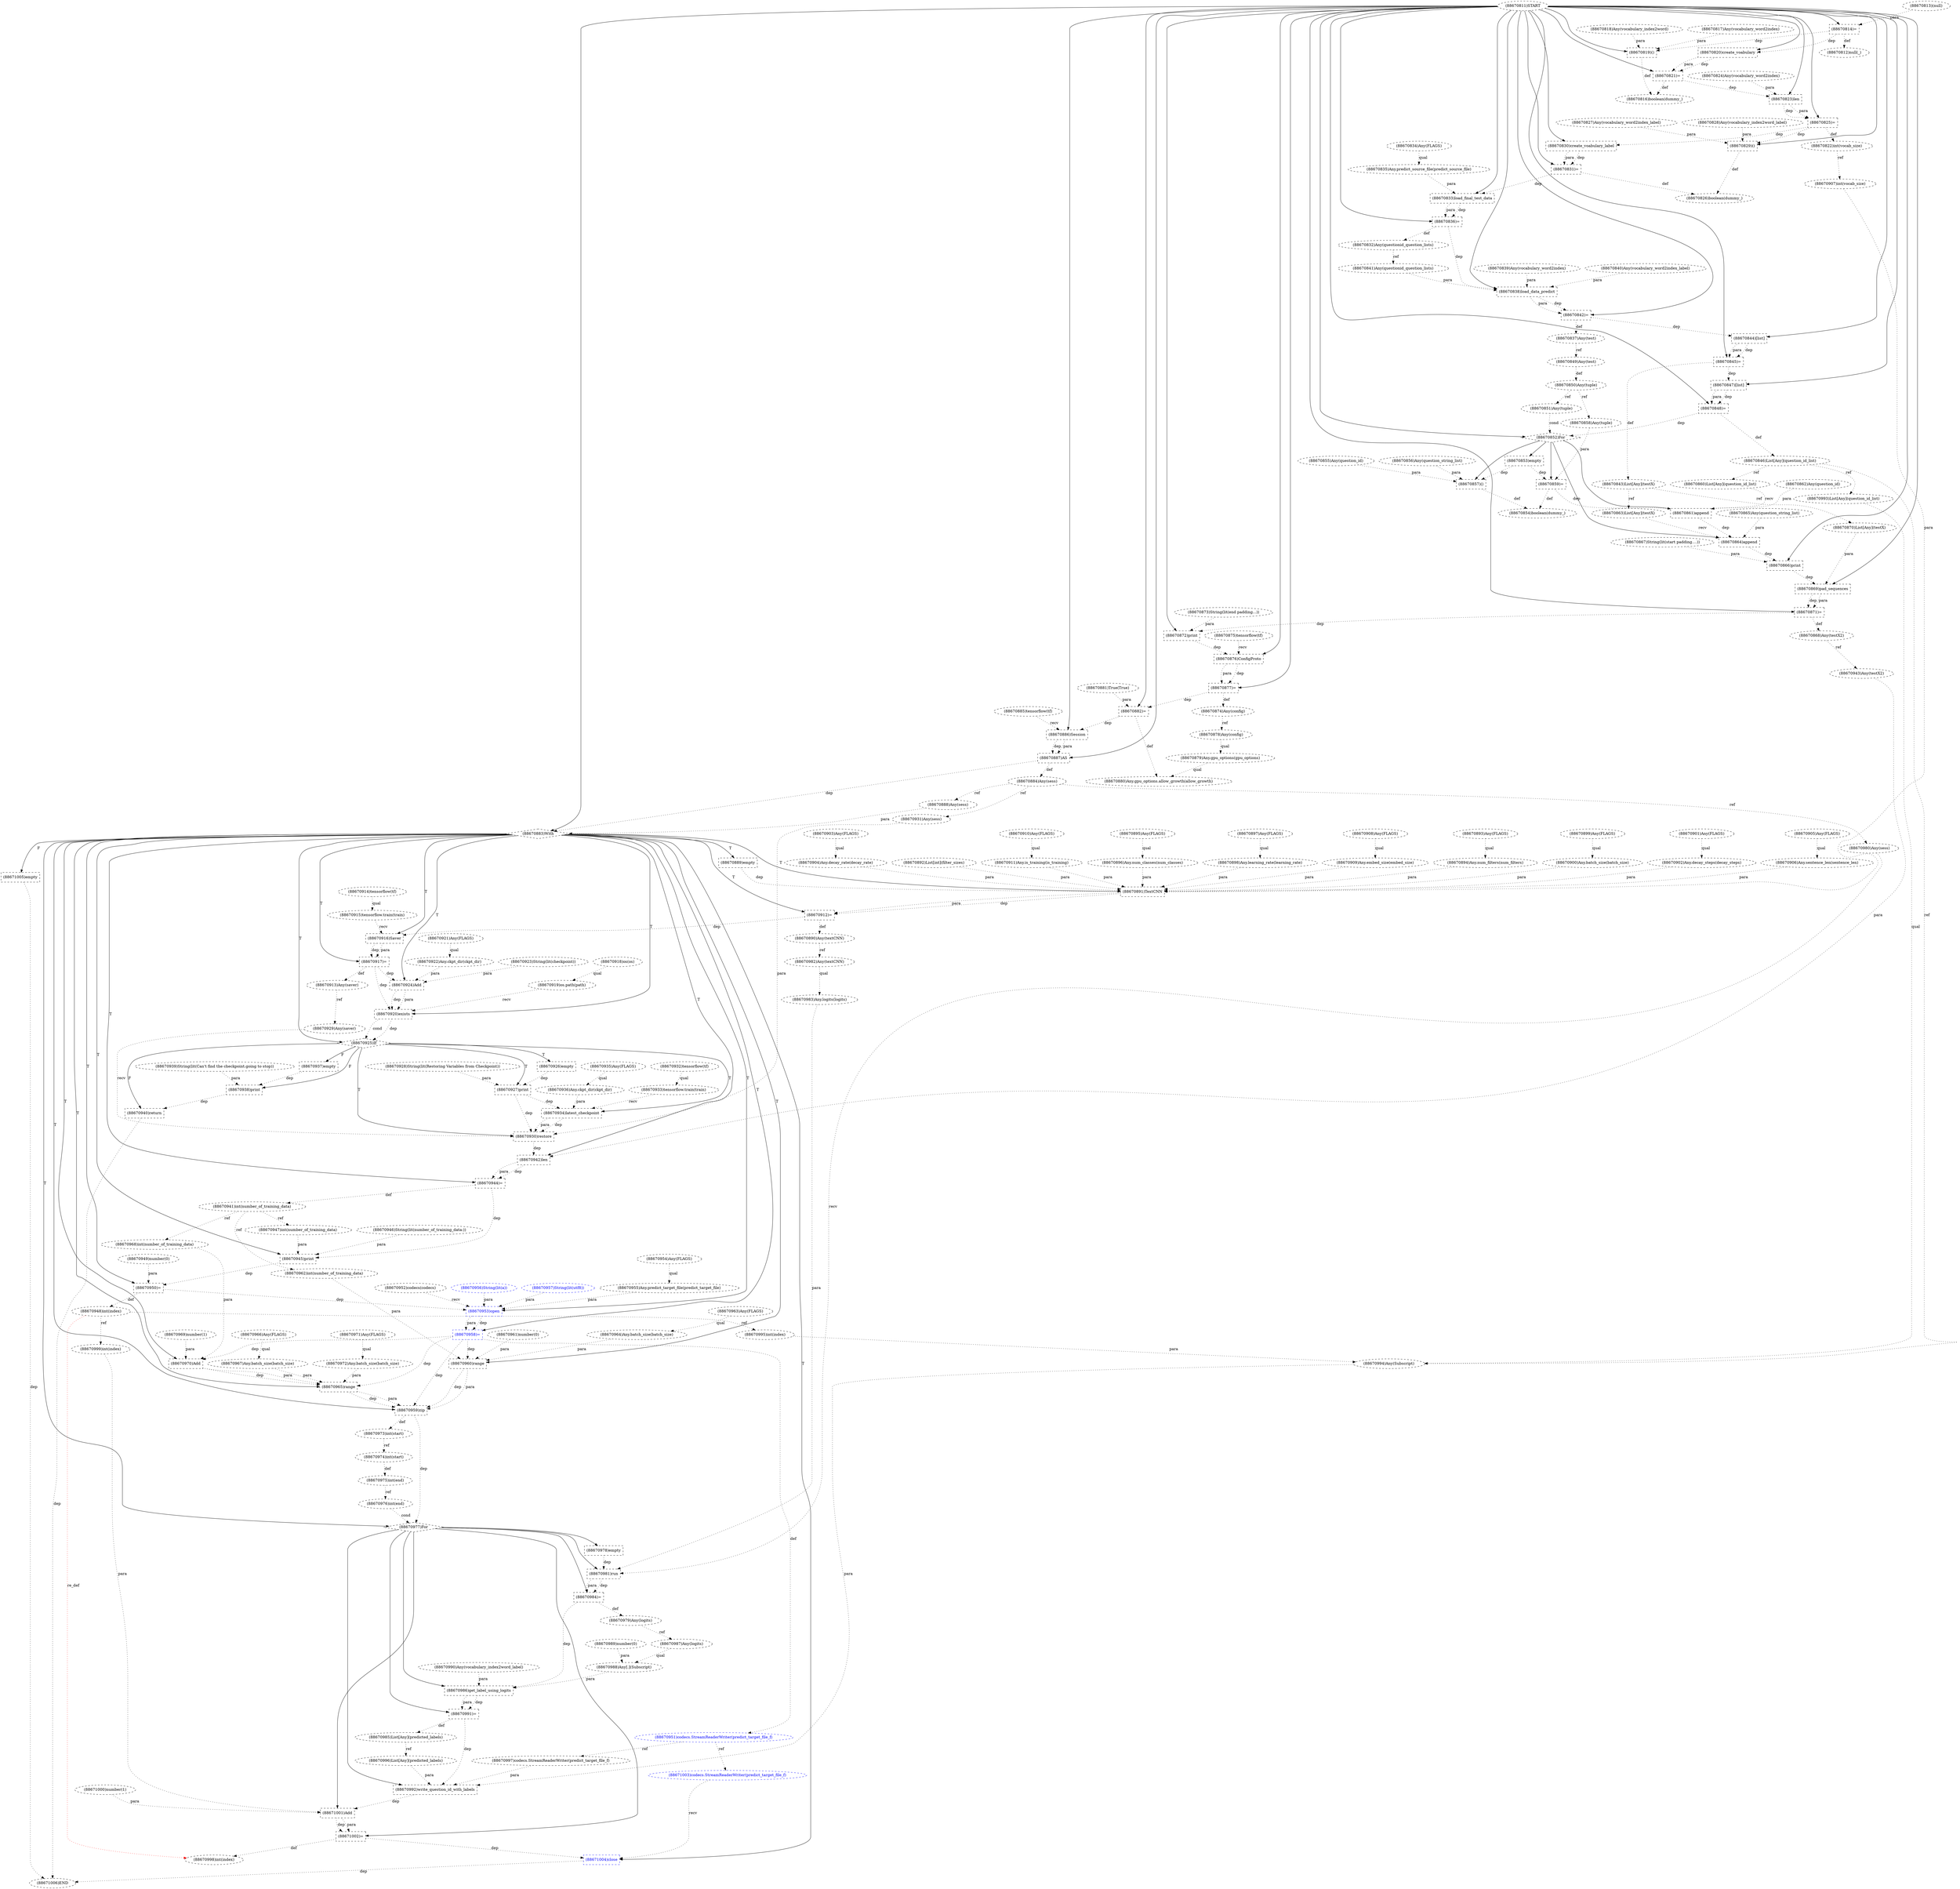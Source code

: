 digraph G {
1 [label="(88670855)Any(question_id)" shape=ellipse style=dashed]
2 [label="(88670868)Any(testX2)" shape=ellipse style=dashed]
3 [label="(88670846)List[Any](question_id_list)" shape=ellipse style=dashed]
4 [label="(88670839)Any(vocabulary_word2index)" shape=ellipse style=dashed]
5 [label="(88670813)(null)" shape=ellipse style=dashed]
6 [label="(88670948)int(index)" shape=ellipse style=dashed]
7 [label="(88670941)int(number_of_training_data)" shape=ellipse style=dashed]
8 [label="(88670967)Any.batch_size(batch_size)" shape=ellipse style=dashed]
9 [label="(88670919)os.path(path)" shape=ellipse style=dashed]
10 [label="(88670972)Any.batch_size(batch_size)" shape=ellipse style=dashed]
11 [label="(88670877)=" shape=box style=dashed]
12 [label="(88670913)Any(saver)" shape=ellipse style=dashed]
13 [label="(88671001)Add" shape=box style=dashed]
14 [label="(88670847)[list]" shape=box style=dashed]
15 [label="(88670904)Any.decay_rate(decay_rate)" shape=ellipse style=dashed]
16 [label="(88670865)Any(question_string_list)" shape=ellipse style=dashed]
17 [label="(88670844)[list]" shape=box style=dashed]
18 [label="(88670852)For" shape=diamond style=dashed]
19 [label="(88670985)List[Any](predicted_labels)" shape=ellipse style=dashed]
20 [label="(88670927)print" shape=box style=dashed]
21 [label="(88670850)Any(tuple)" shape=ellipse style=dashed]
22 [label="(88670911)Any.is_training(is_training)" shape=ellipse style=dashed]
23 [label="(88670917)=" shape=box style=dashed]
24 [label="(88670875)tensorflow(tf)" shape=ellipse style=dashed]
25 [label="(88670884)Any(sess)" shape=ellipse style=dashed]
26 [label="(88670936)Any.ckpt_dir(ckpt_dir)" shape=ellipse style=dashed]
27 [label="(88670926)empty" shape=box style=dashed]
28 [label="(88670924)Add" shape=box style=dashed]
29 [label="(88671006)END" style=dashed]
30 [label="(88670954)Any(FLAGS)" shape=ellipse style=dashed]
31 [label="(88670912)=" shape=box style=dashed]
32 [label="(88670827)Any(vocabulary_word2index_label)" shape=ellipse style=dashed]
33 [label="(88670914)tensorflow(tf)" shape=ellipse style=dashed]
34 [label="(88670897)Any(FLAGS)" shape=ellipse style=dashed]
35 [label="(88670977)For" shape=diamond style=dashed]
36 [label="(88670864)append" shape=box style=dashed]
37 [label="(88670965)range" shape=box style=dashed]
38 [label="(88670945)print" shape=box style=dashed]
39 [label="(88670843)List[Any](testX)" shape=ellipse style=dashed]
40 [label="(88670879)Any.gpu_options(gpu_options)" shape=ellipse style=dashed]
41 [label="(88670931)Any(sess)" shape=ellipse style=dashed]
42 [label="(88670986)get_label_using_logits" shape=box style=dashed]
43 [label="(88670896)Any.num_classes(num_classes)" shape=ellipse style=dashed]
44 [label="(88670898)Any.learning_rate(learning_rate)" shape=ellipse style=dashed]
45 [label="(88670860)List[Any](question_id_list)" shape=ellipse style=dashed]
46 [label="(88670858)Any(tuple)" shape=ellipse style=dashed]
47 [label="(88670854)boolean(dummy_)" shape=ellipse style=dashed]
48 [label="(88670983)Any.logits(logits)" shape=ellipse style=dashed]
49 [label="(88670895)Any(FLAGS)" shape=ellipse style=dashed]
50 [label="(88670996)List[Any](predicted_labels)" shape=ellipse style=dashed]
51 [label="(88670899)Any(FLAGS)" shape=ellipse style=dashed]
52 [label="(88670862)Any(question_id)" shape=ellipse style=dashed]
53 [label="(88670946)String(lit(number_of_training_data:))" shape=ellipse style=dashed]
54 [label="(88670969)number(1)" shape=ellipse style=dashed]
55 [label="(88670973)int(start)" shape=ellipse style=dashed]
56 [label="(88670841)Any(questionid_question_lists)" shape=ellipse style=dashed]
57 [label="(88670814)=" shape=box style=dashed]
58 [label="(88670942)len" shape=box style=dashed]
59 [label="(88670909)Any.embed_size(embed_size)" shape=ellipse style=dashed]
60 [label="(88670952)codecs(codecs)" shape=ellipse style=dashed]
61 [label="(88670869)pad_sequences" shape=box style=dashed]
62 [label="(88670890)Any(textCNN)" shape=ellipse style=dashed]
63 [label="(88670856)Any(question_string_list)" shape=ellipse style=dashed]
64 [label="(88670857)()" shape=box style=dashed]
65 [label="(88670968)int(number_of_training_data)" shape=ellipse style=dashed]
66 [label="(88670970)Add" shape=box style=dashed]
67 [label="(88670966)Any(FLAGS)" shape=ellipse style=dashed]
68 [label="(88670888)Any(sess)" shape=ellipse style=dashed]
69 [label="(88670989)number(0)" shape=ellipse style=dashed]
70 [label="(88670823)len" shape=box style=dashed]
71 [label="(88670938)print" shape=box style=dashed]
72 [label="(88670889)empty" shape=box style=dashed]
73 [label="(88670944)=" shape=box style=dashed]
74 [label="(88670984)=" shape=box style=dashed]
75 [label="(88670937)empty" shape=box style=dashed]
76 [label="(88670848)=" shape=box style=dashed]
77 [label="(88670873)String(lit(end padding...))" shape=ellipse style=dashed]
78 [label="(88670925)If" shape=diamond style=dashed]
79 [label="(88670932)tensorflow(tf)" shape=ellipse style=dashed]
80 [label="(88670962)int(number_of_training_data)" shape=ellipse style=dashed]
81 [label="(88670891)TextCNN" shape=box style=dashed]
82 [label="(88671002)=" shape=box style=dashed]
83 [label="(88670863)List[Any](testX)" shape=ellipse style=dashed]
84 [label="(88670990)Any(vocabulary_index2word_label)" shape=ellipse style=dashed]
85 [label="(88670826)boolean(dummy_)" shape=ellipse style=dashed]
86 [label="(88670901)Any(FLAGS)" shape=ellipse style=dashed]
87 [label="(88670851)Any(tuple)" shape=ellipse style=dashed]
88 [label="(88671004)close" shape=box style=dashed color=blue fontcolor=blue]
89 [label="(88670893)Any(FLAGS)" shape=ellipse style=dashed]
90 [label="(88670819)()" shape=box style=dashed]
91 [label="(88670976)int(end)" shape=ellipse style=dashed]
92 [label="(88670828)Any(vocabulary_index2word_label)" shape=ellipse style=dashed]
93 [label="(88670821)=" shape=box style=dashed]
94 [label="(88670834)Any(FLAGS)" shape=ellipse style=dashed]
95 [label="(88670853)empty" shape=box style=dashed]
96 [label="(88670995)int(index)" shape=ellipse style=dashed]
97 [label="(88670997)codecs.StreamReaderWriter(predict_target_file_f)" shape=ellipse style=dashed]
98 [label="(88670838)load_data_predict" shape=box style=dashed]
99 [label="(88670978)empty" shape=box style=dashed]
100 [label="(88670886)Session" shape=box style=dashed]
101 [label="(88670940)return" shape=box style=dashed]
102 [label="(88670943)Any(testX2)" shape=ellipse style=dashed]
103 [label="(88670842)=" shape=box style=dashed]
104 [label="(88670903)Any(FLAGS)" shape=ellipse style=dashed]
105 [label="(88670910)Any(FLAGS)" shape=ellipse style=dashed]
106 [label="(88670964)Any.batch_size(batch_size)" shape=ellipse style=dashed]
107 [label="(88670835)Any.predict_source_file(predict_source_file)" shape=ellipse style=dashed]
108 [label="(88670988)Any[.](Subscript)" shape=ellipse style=dashed]
109 [label="(88670916)Saver" shape=box style=dashed]
110 [label="(88670836)=" shape=box style=dashed]
111 [label="(88670883)With" shape=diamond style=dashed]
112 [label="(88670963)Any(FLAGS)" shape=ellipse style=dashed]
113 [label="(88670894)Any.num_filters(num_filters)" shape=ellipse style=dashed]
114 [label="(88670818)Any(vocabulary_index2word)" shape=ellipse style=dashed]
115 [label="(88670832)Any(questionid_question_lists)" shape=ellipse style=dashed]
116 [label="(88670999)int(index)" shape=ellipse style=dashed]
117 [label="(88670849)Any(test)" shape=ellipse style=dashed]
118 [label="(88670812)null(_)" shape=ellipse style=dashed]
119 [label="(88670982)Any(textCNN)" shape=ellipse style=dashed]
120 [label="(88670974)int(start)" shape=ellipse style=dashed]
121 [label="(88670950)=" shape=box style=dashed]
122 [label="(88670955)Any.predict_target_file(predict_target_file)" shape=ellipse style=dashed]
123 [label="(88670934)latest_checkpoint" shape=box style=dashed]
124 [label="(88670956)String(lit(a))" shape=ellipse style=dashed color=blue fontcolor=blue]
125 [label="(88670960)range" shape=box style=dashed]
126 [label="(88670908)Any(FLAGS)" shape=ellipse style=dashed]
127 [label="(88670930)restore" shape=box style=dashed]
128 [label="(88670991)=" shape=box style=dashed]
129 [label="(88670979)Any(logits)" shape=ellipse style=dashed]
130 [label="(88670825)=" shape=box style=dashed]
131 [label="(88670881)True(True)" shape=ellipse style=dashed]
132 [label="(88670918)os(os)" shape=ellipse style=dashed]
133 [label="(88670992)write_question_id_with_labels" shape=box style=dashed]
134 [label="(88670820)create_voabulary" shape=box style=dashed]
135 [label="(88670859)=" shape=box style=dashed]
136 [label="(88670866)print" shape=box style=dashed]
137 [label="(88670817)Any(vocabulary_word2index)" shape=ellipse style=dashed]
138 [label="(88670833)load_final_test_data" shape=box style=dashed]
139 [label="(88670929)Any(saver)" shape=ellipse style=dashed]
140 [label="(88670872)print" shape=box style=dashed]
141 [label="(88670905)Any(FLAGS)" shape=ellipse style=dashed]
142 [label="(88670811)START" style=dashed]
143 [label="(88670829)()" shape=box style=dashed]
144 [label="(88670840)Any(vocabulary_word2index_label)" shape=ellipse style=dashed]
145 [label="(88670923)String(lit(checkpoint))" shape=ellipse style=dashed]
146 [label="(88670830)create_voabulary_label" shape=box style=dashed]
147 [label="(88670961)number(0)" shape=ellipse style=dashed]
148 [label="(88670981)run" shape=box style=dashed]
149 [label="(88670998)int(index)" shape=ellipse style=dashed]
150 [label="(88670915)tensorflow.train(train)" shape=ellipse style=dashed]
151 [label="(88670885)tensorflow(tf)" shape=ellipse style=dashed]
152 [label="(88670949)number(0)" shape=ellipse style=dashed]
153 [label="(88670870)List[Any](testX)" shape=ellipse style=dashed]
154 [label="(88670935)Any(FLAGS)" shape=ellipse style=dashed]
155 [label="(88670831)=" shape=box style=dashed]
156 [label="(88670971)Any(FLAGS)" shape=ellipse style=dashed]
157 [label="(88670975)int(end)" shape=ellipse style=dashed]
158 [label="(88670900)Any.batch_size(batch_size)" shape=ellipse style=dashed]
159 [label="(88671000)number(1)" shape=ellipse style=dashed]
160 [label="(88670920)exists" shape=box style=dashed]
161 [label="(88670867)String(lit(start padding....))" shape=ellipse style=dashed]
162 [label="(88670837)Any(test)" shape=ellipse style=dashed]
163 [label="(88670928)String(lit(Restoring Variables from Checkpoint))" shape=ellipse style=dashed]
164 [label="(88670816)boolean(dummy_)" shape=ellipse style=dashed]
165 [label="(88670892)List[int](filter_sizes)" shape=ellipse style=dashed]
166 [label="(88670880)Any.gpu_options.allow_growth(allow_growth)" shape=ellipse style=dashed]
167 [label="(88670958)=" shape=box style=dashed color=blue fontcolor=blue]
168 [label="(88670994)Any(Subscript)" shape=ellipse style=dashed]
169 [label="(88670980)Any(sess)" shape=ellipse style=dashed]
170 [label="(88670887)AS" shape=box style=dashed]
171 [label="(88671005)empty" shape=box style=dashed]
172 [label="(88670878)Any(config)" shape=ellipse style=dashed]
173 [label="(88670876)ConfigProto" shape=box style=dashed]
174 [label="(88670902)Any.decay_steps(decay_steps)" shape=ellipse style=dashed]
175 [label="(88670871)=" shape=box style=dashed]
176 [label="(88671003)codecs.StreamReaderWriter(predict_target_file_f)" shape=ellipse style=dashed color=blue fontcolor=blue]
177 [label="(88670939)String(lit(Can't find the checkpoint.going to stop))" shape=ellipse style=dashed]
178 [label="(88670874)Any(config)" shape=ellipse style=dashed]
179 [label="(88670822)int(vocab_size)" shape=ellipse style=dashed]
180 [label="(88670953)open" shape=box style=dashed color=blue fontcolor=blue]
181 [label="(88670921)Any(FLAGS)" shape=ellipse style=dashed]
182 [label="(88670987)Any(logits)" shape=ellipse style=dashed]
183 [label="(88670845)=" shape=box style=dashed]
184 [label="(88670906)Any.sentence_len(sentence_len)" shape=ellipse style=dashed]
185 [label="(88670993)List[Any](question_id_list)" shape=ellipse style=dashed]
186 [label="(88670907)int(vocab_size)" shape=ellipse style=dashed]
187 [label="(88670957)String(lit(utf8))" shape=ellipse style=dashed color=blue fontcolor=blue]
188 [label="(88670824)Any(vocabulary_word2index)" shape=ellipse style=dashed]
189 [label="(88670959)zip" shape=box style=dashed]
190 [label="(88670922)Any.ckpt_dir(ckpt_dir)" shape=ellipse style=dashed]
191 [label="(88670882)=" shape=box style=dashed]
192 [label="(88670861)append" shape=box style=dashed]
193 [label="(88670947)int(number_of_training_data)" shape=ellipse style=dashed]
194 [label="(88670951)codecs.StreamReaderWriter(predict_target_file_f)" shape=ellipse style=dashed color=blue fontcolor=blue]
195 [label="(88670933)tensorflow.train(train)" shape=ellipse style=dashed]
175 -> 2 [label="def" style=dotted];
76 -> 3 [label="def" style=dotted];
121 -> 6 [label="def" style=dotted];
73 -> 7 [label="def" style=dotted];
67 -> 8 [label="qual" style=dotted];
132 -> 9 [label="qual" style=dotted];
156 -> 10 [label="qual" style=dotted];
142 -> 11 [label="" style=solid];
173 -> 11 [label="dep" style=dotted];
173 -> 11 [label="para" style=dotted];
23 -> 12 [label="def" style=dotted];
35 -> 13 [label="" style=solid];
116 -> 13 [label="para" style=dotted];
159 -> 13 [label="para" style=dotted];
133 -> 13 [label="dep" style=dotted];
142 -> 14 [label="" style=solid];
183 -> 14 [label="dep" style=dotted];
104 -> 15 [label="qual" style=dotted];
142 -> 17 [label="" style=solid];
103 -> 17 [label="dep" style=dotted];
142 -> 18 [label="" style=solid];
87 -> 18 [label="cond" style=dotted];
76 -> 18 [label="dep" style=dotted];
128 -> 19 [label="def" style=dotted];
78 -> 20 [label="T"];
163 -> 20 [label="para" style=dotted];
27 -> 20 [label="dep" style=dotted];
117 -> 21 [label="def" style=dotted];
105 -> 22 [label="qual" style=dotted];
111 -> 23 [label="T"];
109 -> 23 [label="dep" style=dotted];
109 -> 23 [label="para" style=dotted];
170 -> 25 [label="def" style=dotted];
154 -> 26 [label="qual" style=dotted];
78 -> 27 [label="T"];
111 -> 28 [label="T"];
190 -> 28 [label="para" style=dotted];
145 -> 28 [label="para" style=dotted];
23 -> 28 [label="dep" style=dotted];
171 -> 29 [label="dep" style=dotted];
101 -> 29 [label="dep" style=dotted];
88 -> 29 [label="dep" style=dotted];
111 -> 31 [label="T"];
81 -> 31 [label="dep" style=dotted];
81 -> 31 [label="para" style=dotted];
111 -> 35 [label="T"];
189 -> 35 [label="dep" style=dotted];
91 -> 35 [label="cond" style=dotted];
18 -> 36 [label="" style=solid];
83 -> 36 [label="recv" style=dotted];
16 -> 36 [label="para" style=dotted];
192 -> 36 [label="dep" style=dotted];
111 -> 37 [label="T"];
8 -> 37 [label="para" style=dotted];
66 -> 37 [label="dep" style=dotted];
66 -> 37 [label="para" style=dotted];
10 -> 37 [label="para" style=dotted];
167 -> 37 [label="dep" style=dotted];
111 -> 38 [label="T"];
53 -> 38 [label="para" style=dotted];
193 -> 38 [label="para" style=dotted];
73 -> 38 [label="dep" style=dotted];
183 -> 39 [label="def" style=dotted];
172 -> 40 [label="qual" style=dotted];
25 -> 41 [label="ref" style=dotted];
35 -> 42 [label="" style=solid];
108 -> 42 [label="para" style=dotted];
84 -> 42 [label="para" style=dotted];
74 -> 42 [label="dep" style=dotted];
49 -> 43 [label="qual" style=dotted];
34 -> 44 [label="qual" style=dotted];
3 -> 45 [label="ref" style=dotted];
21 -> 46 [label="ref" style=dotted];
64 -> 47 [label="def" style=dotted];
135 -> 47 [label="def" style=dotted];
119 -> 48 [label="qual" style=dotted];
19 -> 50 [label="ref" style=dotted];
189 -> 55 [label="def" style=dotted];
115 -> 56 [label="ref" style=dotted];
142 -> 57 [label="" style=solid];
5 -> 57 [label="para" style=dotted];
111 -> 58 [label="T"];
102 -> 58 [label="para" style=dotted];
127 -> 58 [label="dep" style=dotted];
126 -> 59 [label="qual" style=dotted];
142 -> 61 [label="" style=solid];
153 -> 61 [label="para" style=dotted];
136 -> 61 [label="dep" style=dotted];
31 -> 62 [label="def" style=dotted];
18 -> 64 [label="" style=solid];
1 -> 64 [label="para" style=dotted];
63 -> 64 [label="para" style=dotted];
95 -> 64 [label="dep" style=dotted];
7 -> 65 [label="ref" style=dotted];
111 -> 66 [label="T"];
65 -> 66 [label="para" style=dotted];
54 -> 66 [label="para" style=dotted];
167 -> 66 [label="dep" style=dotted];
25 -> 68 [label="ref" style=dotted];
142 -> 70 [label="" style=solid];
188 -> 70 [label="para" style=dotted];
93 -> 70 [label="dep" style=dotted];
78 -> 71 [label="F"];
177 -> 71 [label="para" style=dotted];
75 -> 71 [label="dep" style=dotted];
111 -> 72 [label="T"];
111 -> 73 [label="T"];
58 -> 73 [label="dep" style=dotted];
58 -> 73 [label="para" style=dotted];
35 -> 74 [label="" style=solid];
148 -> 74 [label="dep" style=dotted];
148 -> 74 [label="para" style=dotted];
78 -> 75 [label="F"];
142 -> 76 [label="" style=solid];
14 -> 76 [label="dep" style=dotted];
14 -> 76 [label="para" style=dotted];
111 -> 78 [label="T"];
160 -> 78 [label="dep" style=dotted];
160 -> 78 [label="cond" style=dotted];
7 -> 80 [label="ref" style=dotted];
111 -> 81 [label="T"];
165 -> 81 [label="para" style=dotted];
113 -> 81 [label="para" style=dotted];
43 -> 81 [label="para" style=dotted];
44 -> 81 [label="para" style=dotted];
158 -> 81 [label="para" style=dotted];
174 -> 81 [label="para" style=dotted];
15 -> 81 [label="para" style=dotted];
184 -> 81 [label="para" style=dotted];
186 -> 81 [label="para" style=dotted];
59 -> 81 [label="para" style=dotted];
22 -> 81 [label="para" style=dotted];
72 -> 81 [label="dep" style=dotted];
35 -> 82 [label="" style=solid];
13 -> 82 [label="dep" style=dotted];
13 -> 82 [label="para" style=dotted];
39 -> 83 [label="ref" style=dotted];
143 -> 85 [label="def" style=dotted];
155 -> 85 [label="def" style=dotted];
21 -> 87 [label="ref" style=dotted];
111 -> 88 [label="T"];
176 -> 88 [label="recv" style=dotted];
82 -> 88 [label="dep" style=dotted];
142 -> 90 [label="" style=solid];
137 -> 90 [label="para" style=dotted];
114 -> 90 [label="para" style=dotted];
57 -> 90 [label="dep" style=dotted];
157 -> 91 [label="ref" style=dotted];
142 -> 93 [label="" style=solid];
134 -> 93 [label="dep" style=dotted];
134 -> 93 [label="para" style=dotted];
18 -> 95 [label="" style=solid];
6 -> 96 [label="ref" style=dotted];
194 -> 97 [label="ref" style=dotted];
142 -> 98 [label="" style=solid];
4 -> 98 [label="para" style=dotted];
144 -> 98 [label="para" style=dotted];
56 -> 98 [label="para" style=dotted];
110 -> 98 [label="dep" style=dotted];
35 -> 99 [label="" style=solid];
142 -> 100 [label="" style=solid];
151 -> 100 [label="recv" style=dotted];
191 -> 100 [label="dep" style=dotted];
78 -> 101 [label="F"];
71 -> 101 [label="dep" style=dotted];
2 -> 102 [label="ref" style=dotted];
142 -> 103 [label="" style=solid];
98 -> 103 [label="dep" style=dotted];
98 -> 103 [label="para" style=dotted];
112 -> 106 [label="qual" style=dotted];
94 -> 107 [label="qual" style=dotted];
182 -> 108 [label="qual" style=dotted];
69 -> 108 [label="para" style=dotted];
111 -> 109 [label="T"];
150 -> 109 [label="recv" style=dotted];
31 -> 109 [label="dep" style=dotted];
142 -> 110 [label="" style=solid];
138 -> 110 [label="dep" style=dotted];
138 -> 110 [label="para" style=dotted];
142 -> 111 [label="" style=solid];
170 -> 111 [label="dep" style=dotted];
68 -> 111 [label="para" style=dotted];
89 -> 113 [label="qual" style=dotted];
110 -> 115 [label="def" style=dotted];
6 -> 116 [label="ref" style=dotted];
162 -> 117 [label="ref" style=dotted];
57 -> 118 [label="def" style=dotted];
62 -> 119 [label="ref" style=dotted];
55 -> 120 [label="ref" style=dotted];
111 -> 121 [label="T"];
152 -> 121 [label="para" style=dotted];
38 -> 121 [label="dep" style=dotted];
30 -> 122 [label="qual" style=dotted];
78 -> 123 [label="T"];
195 -> 123 [label="recv" style=dotted];
26 -> 123 [label="para" style=dotted];
20 -> 123 [label="dep" style=dotted];
111 -> 125 [label="T"];
147 -> 125 [label="para" style=dotted];
80 -> 125 [label="para" style=dotted];
106 -> 125 [label="para" style=dotted];
167 -> 125 [label="dep" style=dotted];
78 -> 127 [label="T"];
139 -> 127 [label="recv" style=dotted];
41 -> 127 [label="para" style=dotted];
123 -> 127 [label="dep" style=dotted];
123 -> 127 [label="para" style=dotted];
20 -> 127 [label="dep" style=dotted];
35 -> 128 [label="" style=solid];
42 -> 128 [label="dep" style=dotted];
42 -> 128 [label="para" style=dotted];
74 -> 129 [label="def" style=dotted];
142 -> 130 [label="" style=solid];
70 -> 130 [label="dep" style=dotted];
70 -> 130 [label="para" style=dotted];
35 -> 133 [label="" style=solid];
168 -> 133 [label="para" style=dotted];
50 -> 133 [label="para" style=dotted];
97 -> 133 [label="para" style=dotted];
128 -> 133 [label="dep" style=dotted];
142 -> 134 [label="" style=solid];
57 -> 134 [label="dep" style=dotted];
18 -> 135 [label="" style=solid];
46 -> 135 [label="para" style=dotted];
95 -> 135 [label="dep" style=dotted];
142 -> 136 [label="" style=solid];
161 -> 136 [label="para" style=dotted];
36 -> 136 [label="dep" style=dotted];
142 -> 138 [label="" style=solid];
107 -> 138 [label="para" style=dotted];
155 -> 138 [label="dep" style=dotted];
12 -> 139 [label="ref" style=dotted];
142 -> 140 [label="" style=solid];
77 -> 140 [label="para" style=dotted];
175 -> 140 [label="dep" style=dotted];
142 -> 143 [label="" style=solid];
32 -> 143 [label="para" style=dotted];
92 -> 143 [label="para" style=dotted];
130 -> 143 [label="dep" style=dotted];
142 -> 146 [label="" style=solid];
130 -> 146 [label="dep" style=dotted];
35 -> 148 [label="" style=solid];
169 -> 148 [label="recv" style=dotted];
48 -> 148 [label="para" style=dotted];
99 -> 148 [label="dep" style=dotted];
82 -> 149 [label="def" style=dotted];
6 -> 149 [label="re_def" style=dotted color=red];
33 -> 150 [label="qual" style=dotted];
39 -> 153 [label="ref" style=dotted];
142 -> 155 [label="" style=solid];
146 -> 155 [label="dep" style=dotted];
146 -> 155 [label="para" style=dotted];
120 -> 157 [label="def" style=dotted];
51 -> 158 [label="qual" style=dotted];
111 -> 160 [label="T"];
9 -> 160 [label="recv" style=dotted];
28 -> 160 [label="dep" style=dotted];
28 -> 160 [label="para" style=dotted];
23 -> 160 [label="dep" style=dotted];
103 -> 162 [label="def" style=dotted];
90 -> 164 [label="def" style=dotted];
93 -> 164 [label="def" style=dotted];
40 -> 166 [label="qual" style=dotted];
191 -> 166 [label="def" style=dotted];
111 -> 167 [label="T"];
180 -> 167 [label="dep" style=dotted];
180 -> 167 [label="para" style=dotted];
185 -> 168 [label="qual" style=dotted];
96 -> 168 [label="para" style=dotted];
3 -> 168 [label="ref" style=dotted];
25 -> 169 [label="ref" style=dotted];
142 -> 170 [label="" style=solid];
100 -> 170 [label="dep" style=dotted];
100 -> 170 [label="para" style=dotted];
111 -> 171 [label="F"];
178 -> 172 [label="ref" style=dotted];
142 -> 173 [label="" style=solid];
24 -> 173 [label="recv" style=dotted];
140 -> 173 [label="dep" style=dotted];
86 -> 174 [label="qual" style=dotted];
142 -> 175 [label="" style=solid];
61 -> 175 [label="dep" style=dotted];
61 -> 175 [label="para" style=dotted];
194 -> 176 [label="ref" style=dotted];
11 -> 178 [label="def" style=dotted];
130 -> 179 [label="def" style=dotted];
111 -> 180 [label="T"];
60 -> 180 [label="recv" style=dotted];
122 -> 180 [label="para" style=dotted];
124 -> 180 [label="para" style=dotted];
187 -> 180 [label="para" style=dotted];
121 -> 180 [label="dep" style=dotted];
129 -> 182 [label="ref" style=dotted];
142 -> 183 [label="" style=solid];
17 -> 183 [label="dep" style=dotted];
17 -> 183 [label="para" style=dotted];
141 -> 184 [label="qual" style=dotted];
3 -> 185 [label="ref" style=dotted];
179 -> 186 [label="ref" style=dotted];
111 -> 189 [label="T"];
125 -> 189 [label="dep" style=dotted];
125 -> 189 [label="para" style=dotted];
37 -> 189 [label="dep" style=dotted];
37 -> 189 [label="para" style=dotted];
167 -> 189 [label="dep" style=dotted];
181 -> 190 [label="qual" style=dotted];
142 -> 191 [label="" style=solid];
131 -> 191 [label="para" style=dotted];
11 -> 191 [label="dep" style=dotted];
18 -> 192 [label="" style=solid];
45 -> 192 [label="recv" style=dotted];
52 -> 192 [label="para" style=dotted];
135 -> 192 [label="dep" style=dotted];
7 -> 193 [label="ref" style=dotted];
167 -> 194 [label="def" style=dotted];
79 -> 195 [label="qual" style=dotted];
}
